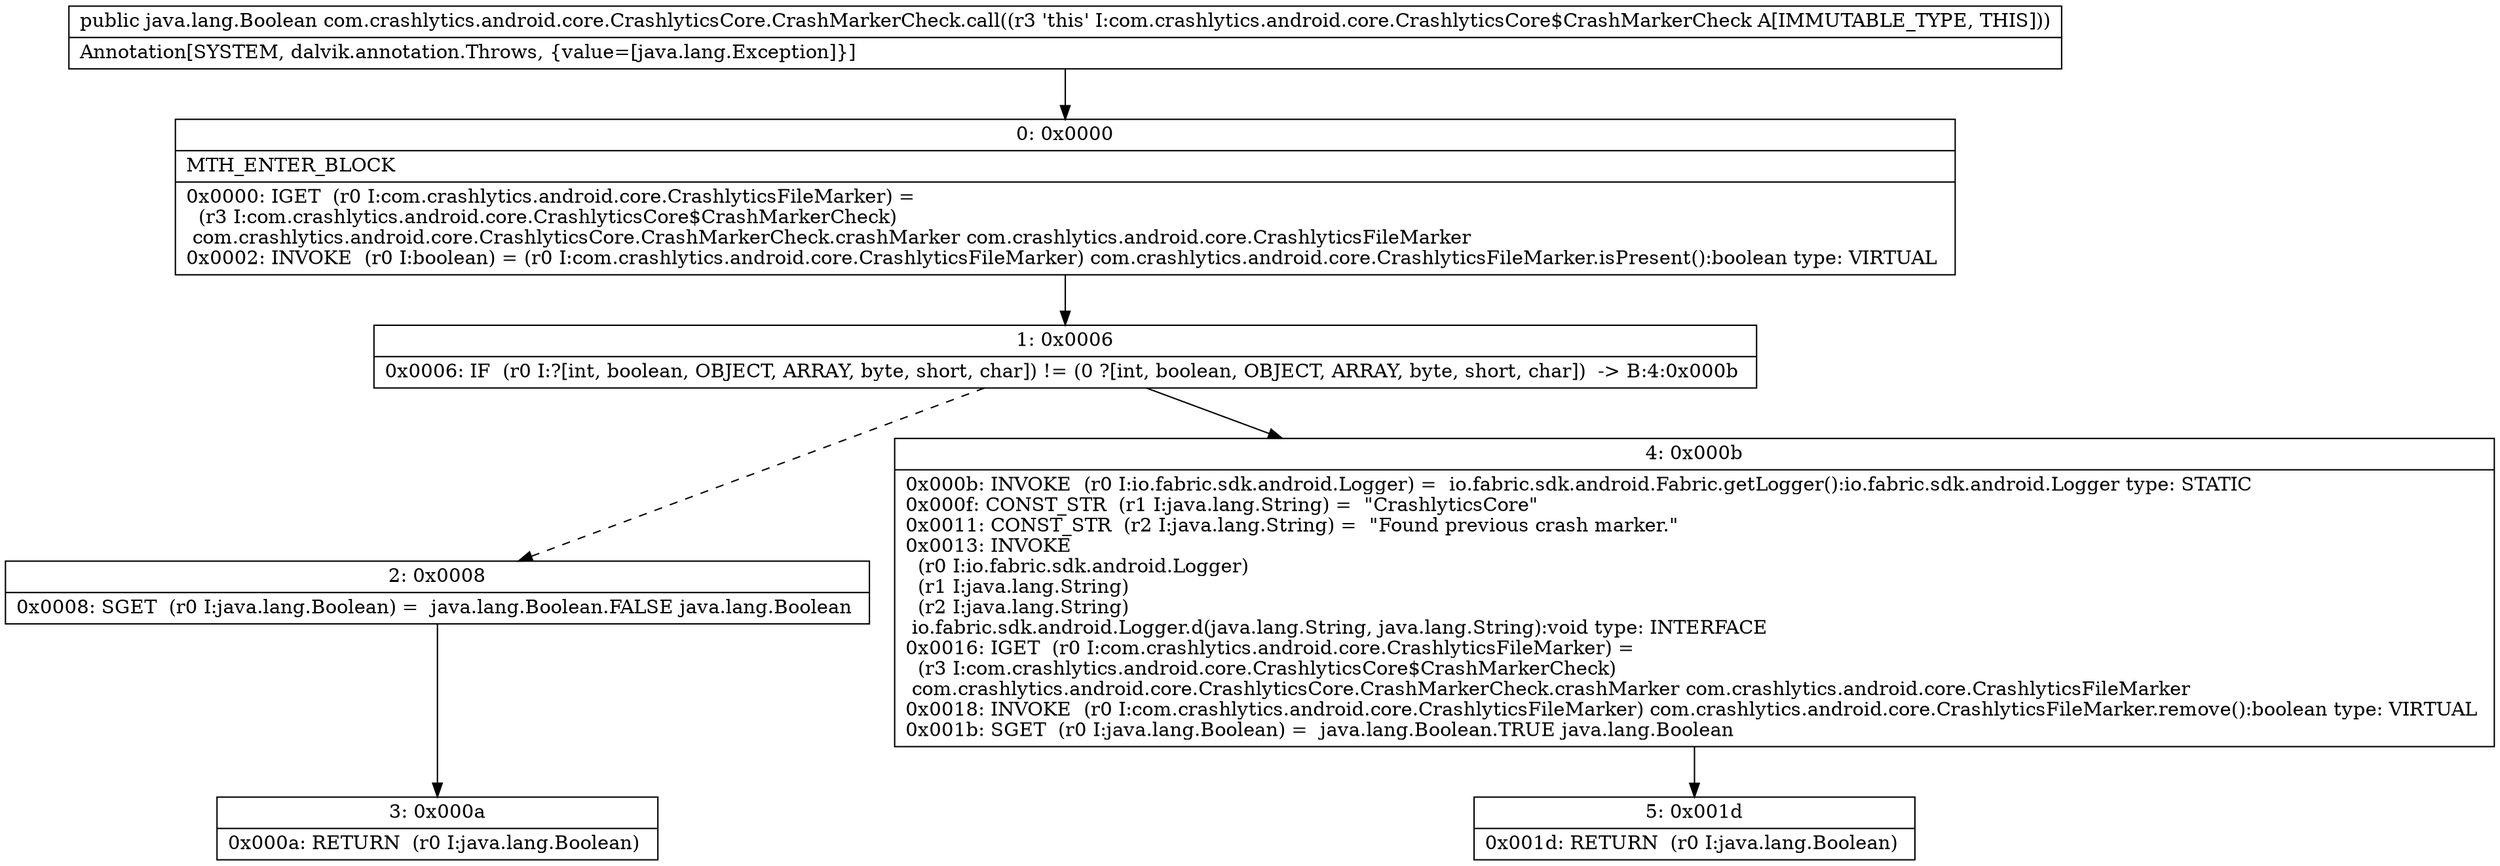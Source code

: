 digraph "CFG forcom.crashlytics.android.core.CrashlyticsCore.CrashMarkerCheck.call()Ljava\/lang\/Boolean;" {
Node_0 [shape=record,label="{0\:\ 0x0000|MTH_ENTER_BLOCK\l|0x0000: IGET  (r0 I:com.crashlytics.android.core.CrashlyticsFileMarker) = \l  (r3 I:com.crashlytics.android.core.CrashlyticsCore$CrashMarkerCheck)\l com.crashlytics.android.core.CrashlyticsCore.CrashMarkerCheck.crashMarker com.crashlytics.android.core.CrashlyticsFileMarker \l0x0002: INVOKE  (r0 I:boolean) = (r0 I:com.crashlytics.android.core.CrashlyticsFileMarker) com.crashlytics.android.core.CrashlyticsFileMarker.isPresent():boolean type: VIRTUAL \l}"];
Node_1 [shape=record,label="{1\:\ 0x0006|0x0006: IF  (r0 I:?[int, boolean, OBJECT, ARRAY, byte, short, char]) != (0 ?[int, boolean, OBJECT, ARRAY, byte, short, char])  \-\> B:4:0x000b \l}"];
Node_2 [shape=record,label="{2\:\ 0x0008|0x0008: SGET  (r0 I:java.lang.Boolean) =  java.lang.Boolean.FALSE java.lang.Boolean \l}"];
Node_3 [shape=record,label="{3\:\ 0x000a|0x000a: RETURN  (r0 I:java.lang.Boolean) \l}"];
Node_4 [shape=record,label="{4\:\ 0x000b|0x000b: INVOKE  (r0 I:io.fabric.sdk.android.Logger) =  io.fabric.sdk.android.Fabric.getLogger():io.fabric.sdk.android.Logger type: STATIC \l0x000f: CONST_STR  (r1 I:java.lang.String) =  \"CrashlyticsCore\" \l0x0011: CONST_STR  (r2 I:java.lang.String) =  \"Found previous crash marker.\" \l0x0013: INVOKE  \l  (r0 I:io.fabric.sdk.android.Logger)\l  (r1 I:java.lang.String)\l  (r2 I:java.lang.String)\l io.fabric.sdk.android.Logger.d(java.lang.String, java.lang.String):void type: INTERFACE \l0x0016: IGET  (r0 I:com.crashlytics.android.core.CrashlyticsFileMarker) = \l  (r3 I:com.crashlytics.android.core.CrashlyticsCore$CrashMarkerCheck)\l com.crashlytics.android.core.CrashlyticsCore.CrashMarkerCheck.crashMarker com.crashlytics.android.core.CrashlyticsFileMarker \l0x0018: INVOKE  (r0 I:com.crashlytics.android.core.CrashlyticsFileMarker) com.crashlytics.android.core.CrashlyticsFileMarker.remove():boolean type: VIRTUAL \l0x001b: SGET  (r0 I:java.lang.Boolean) =  java.lang.Boolean.TRUE java.lang.Boolean \l}"];
Node_5 [shape=record,label="{5\:\ 0x001d|0x001d: RETURN  (r0 I:java.lang.Boolean) \l}"];
MethodNode[shape=record,label="{public java.lang.Boolean com.crashlytics.android.core.CrashlyticsCore.CrashMarkerCheck.call((r3 'this' I:com.crashlytics.android.core.CrashlyticsCore$CrashMarkerCheck A[IMMUTABLE_TYPE, THIS]))  | Annotation[SYSTEM, dalvik.annotation.Throws, \{value=[java.lang.Exception]\}]\l}"];
MethodNode -> Node_0;
Node_0 -> Node_1;
Node_1 -> Node_2[style=dashed];
Node_1 -> Node_4;
Node_2 -> Node_3;
Node_4 -> Node_5;
}

